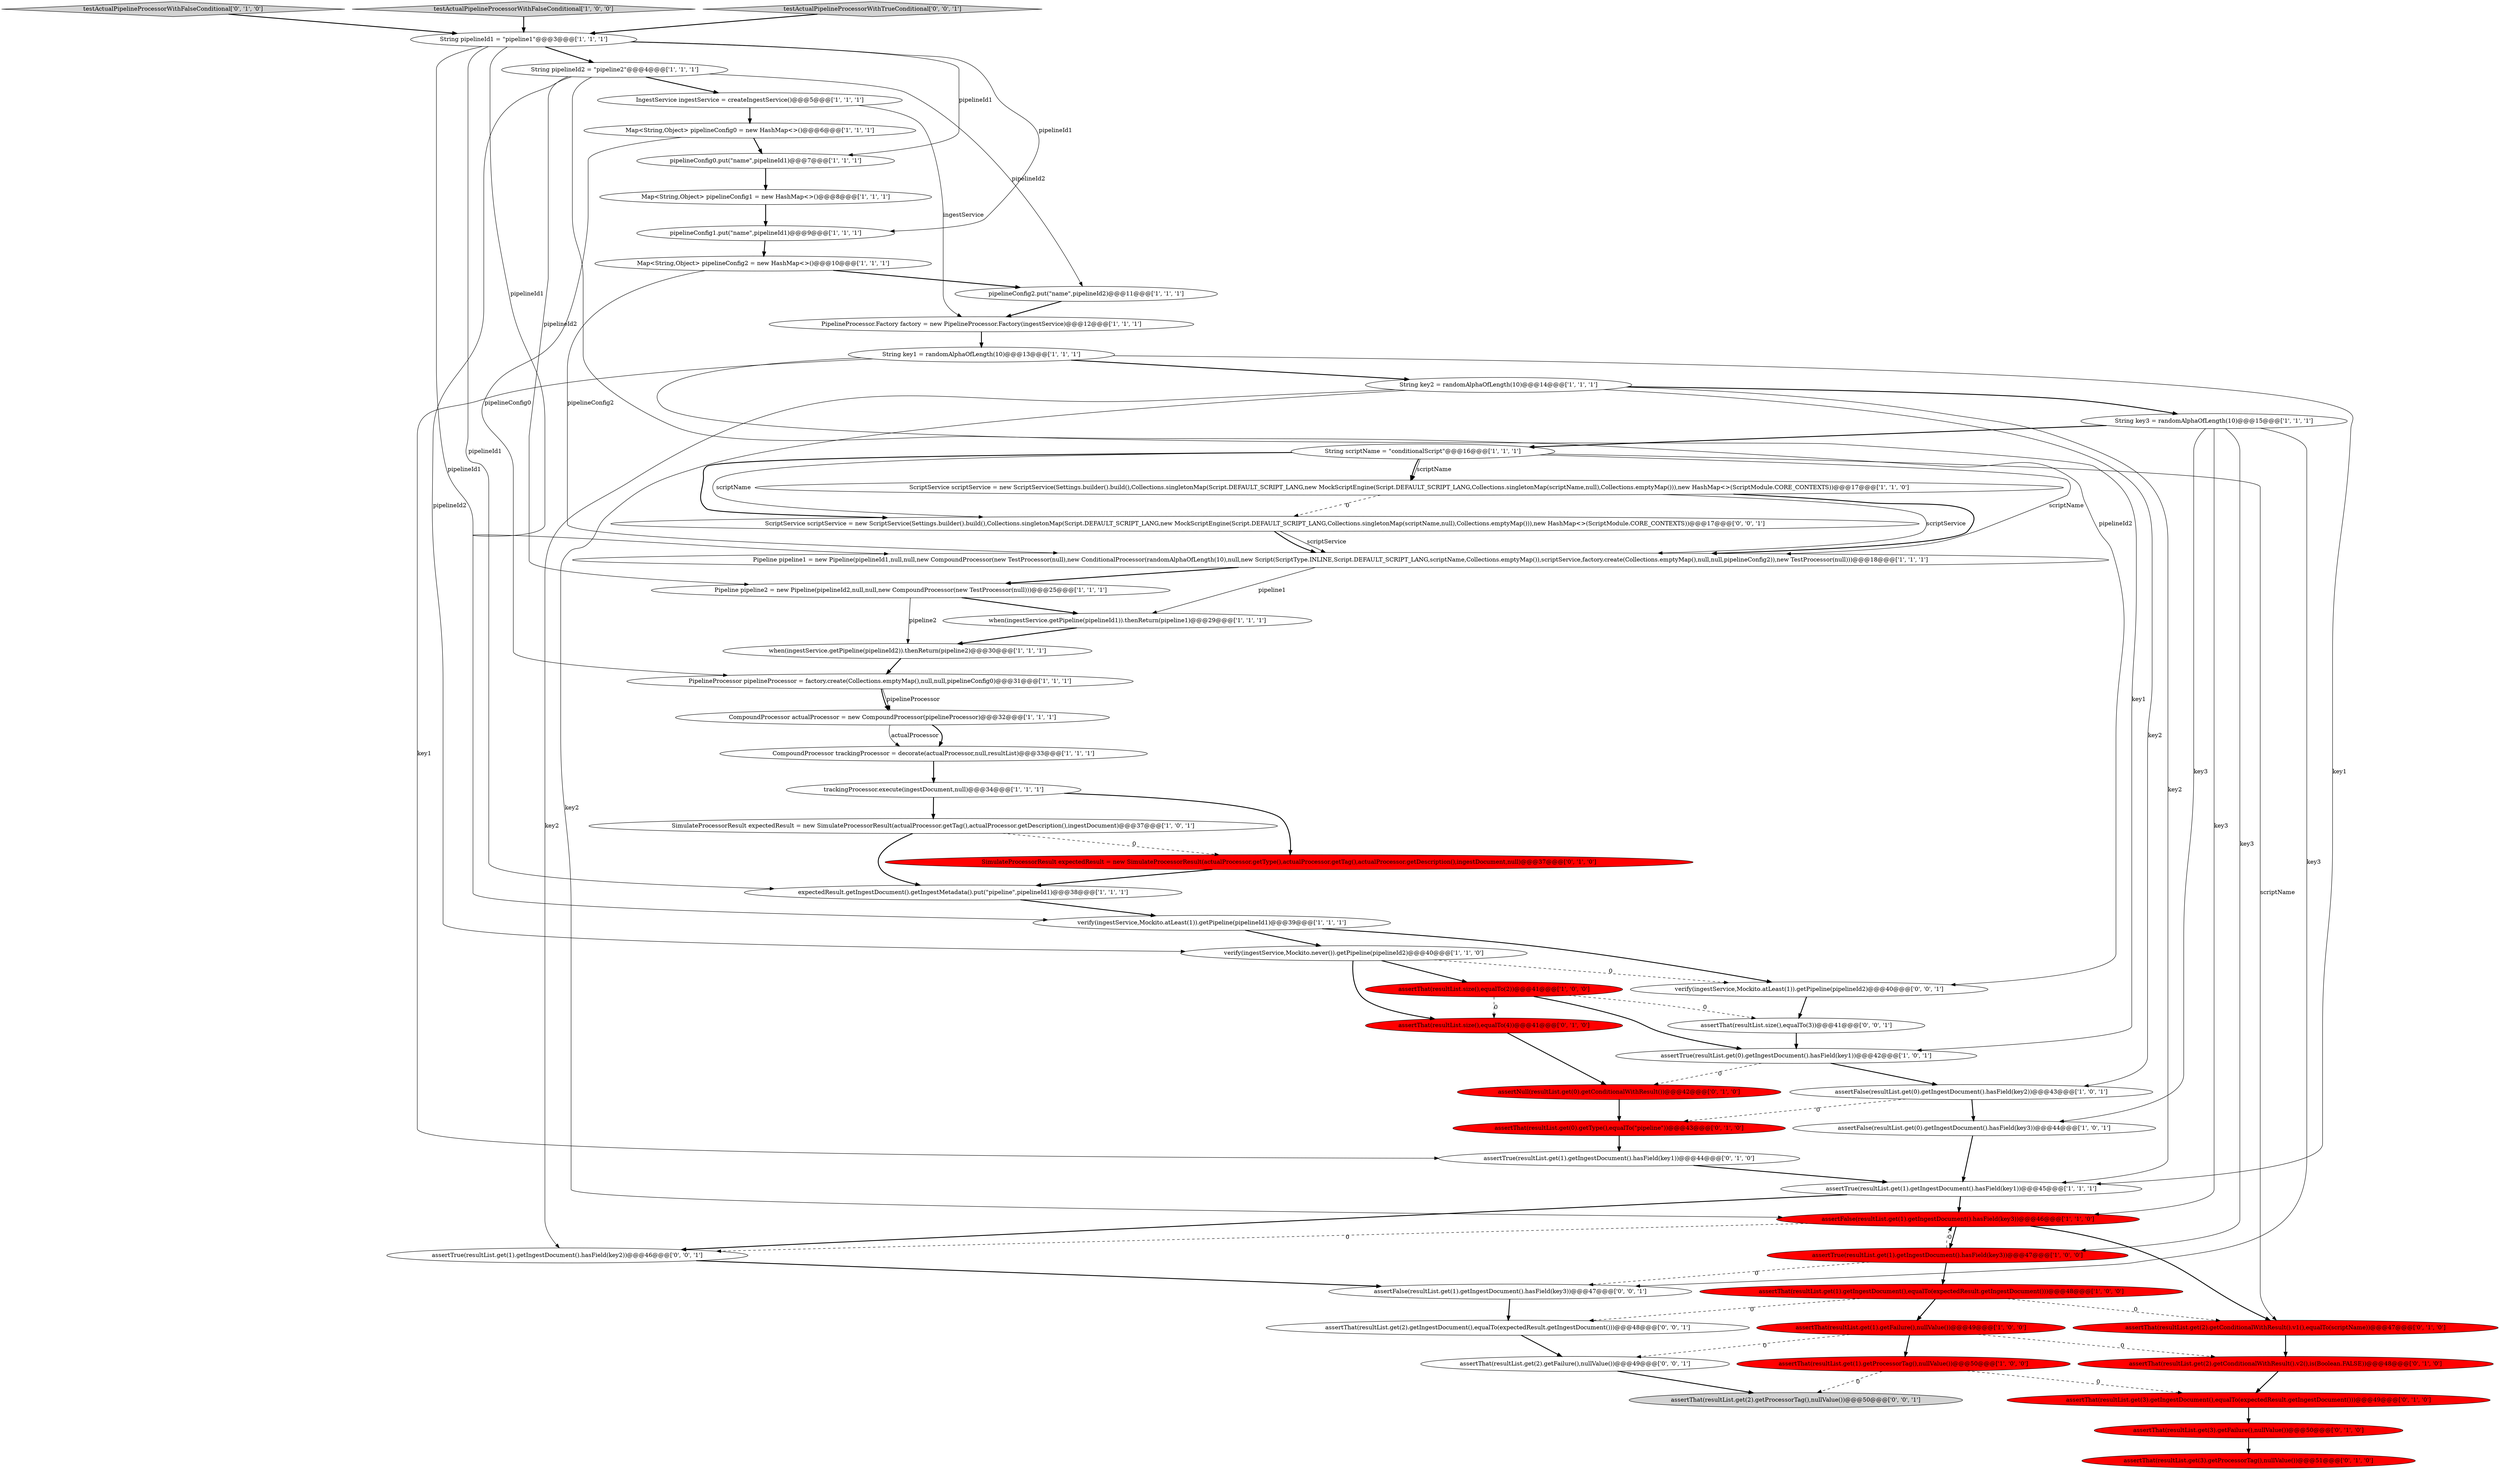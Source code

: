 digraph {
15 [style = filled, label = "String pipelineId2 = \"pipeline2\"@@@4@@@['1', '1', '1']", fillcolor = white, shape = ellipse image = "AAA0AAABBB1BBB"];
17 [style = filled, label = "expectedResult.getIngestDocument().getIngestMetadata().put(\"pipeline\",pipelineId1)@@@38@@@['1', '1', '1']", fillcolor = white, shape = ellipse image = "AAA0AAABBB1BBB"];
41 [style = filled, label = "assertThat(resultList.get(3).getProcessorTag(),nullValue())@@@51@@@['0', '1', '0']", fillcolor = red, shape = ellipse image = "AAA1AAABBB2BBB"];
42 [style = filled, label = "testActualPipelineProcessorWithFalseConditional['0', '1', '0']", fillcolor = lightgray, shape = diamond image = "AAA0AAABBB2BBB"];
13 [style = filled, label = "PipelineProcessor pipelineProcessor = factory.create(Collections.emptyMap(),null,null,pipelineConfig0)@@@31@@@['1', '1', '1']", fillcolor = white, shape = ellipse image = "AAA0AAABBB1BBB"];
45 [style = filled, label = "SimulateProcessorResult expectedResult = new SimulateProcessorResult(actualProcessor.getType(),actualProcessor.getTag(),actualProcessor.getDescription(),ingestDocument,null)@@@37@@@['0', '1', '0']", fillcolor = red, shape = ellipse image = "AAA1AAABBB2BBB"];
35 [style = filled, label = "trackingProcessor.execute(ingestDocument,null)@@@34@@@['1', '1', '1']", fillcolor = white, shape = ellipse image = "AAA0AAABBB1BBB"];
19 [style = filled, label = "assertThat(resultList.get(1).getIngestDocument(),equalTo(expectedResult.getIngestDocument()))@@@48@@@['1', '0', '0']", fillcolor = red, shape = ellipse image = "AAA1AAABBB1BBB"];
49 [style = filled, label = "assertThat(resultList.get(2).getProcessorTag(),nullValue())@@@50@@@['0', '0', '1']", fillcolor = lightgray, shape = ellipse image = "AAA0AAABBB3BBB"];
9 [style = filled, label = "String key1 = randomAlphaOfLength(10)@@@13@@@['1', '1', '1']", fillcolor = white, shape = ellipse image = "AAA0AAABBB1BBB"];
1 [style = filled, label = "verify(ingestService,Mockito.atLeast(1)).getPipeline(pipelineId1)@@@39@@@['1', '1', '1']", fillcolor = white, shape = ellipse image = "AAA0AAABBB1BBB"];
28 [style = filled, label = "assertTrue(resultList.get(0).getIngestDocument().hasField(key1))@@@42@@@['1', '0', '1']", fillcolor = white, shape = ellipse image = "AAA0AAABBB1BBB"];
34 [style = filled, label = "assertTrue(resultList.get(1).getIngestDocument().hasField(key3))@@@47@@@['1', '0', '0']", fillcolor = red, shape = ellipse image = "AAA1AAABBB1BBB"];
18 [style = filled, label = "Pipeline pipeline2 = new Pipeline(pipelineId2,null,null,new CompoundProcessor(new TestProcessor(null)))@@@25@@@['1', '1', '1']", fillcolor = white, shape = ellipse image = "AAA0AAABBB1BBB"];
5 [style = filled, label = "Map<String,Object> pipelineConfig0 = new HashMap<>()@@@6@@@['1', '1', '1']", fillcolor = white, shape = ellipse image = "AAA0AAABBB1BBB"];
33 [style = filled, label = "assertFalse(resultList.get(1).getIngestDocument().hasField(key3))@@@46@@@['1', '1', '0']", fillcolor = red, shape = ellipse image = "AAA1AAABBB1BBB"];
3 [style = filled, label = "pipelineConfig2.put(\"name\",pipelineId2)@@@11@@@['1', '1', '1']", fillcolor = white, shape = ellipse image = "AAA0AAABBB1BBB"];
21 [style = filled, label = "String key3 = randomAlphaOfLength(10)@@@15@@@['1', '1', '1']", fillcolor = white, shape = ellipse image = "AAA0AAABBB1BBB"];
23 [style = filled, label = "verify(ingestService,Mockito.never()).getPipeline(pipelineId2)@@@40@@@['1', '1', '0']", fillcolor = white, shape = ellipse image = "AAA0AAABBB1BBB"];
11 [style = filled, label = "assertThat(resultList.get(1).getFailure(),nullValue())@@@49@@@['1', '0', '0']", fillcolor = red, shape = ellipse image = "AAA1AAABBB1BBB"];
8 [style = filled, label = "PipelineProcessor.Factory factory = new PipelineProcessor.Factory(ingestService)@@@12@@@['1', '1', '1']", fillcolor = white, shape = ellipse image = "AAA0AAABBB1BBB"];
30 [style = filled, label = "when(ingestService.getPipeline(pipelineId2)).thenReturn(pipeline2)@@@30@@@['1', '1', '1']", fillcolor = white, shape = ellipse image = "AAA0AAABBB1BBB"];
56 [style = filled, label = "assertTrue(resultList.get(1).getIngestDocument().hasField(key2))@@@46@@@['0', '0', '1']", fillcolor = white, shape = ellipse image = "AAA0AAABBB3BBB"];
57 [style = filled, label = "assertThat(resultList.get(2).getIngestDocument(),equalTo(expectedResult.getIngestDocument()))@@@48@@@['0', '0', '1']", fillcolor = white, shape = ellipse image = "AAA0AAABBB3BBB"];
22 [style = filled, label = "Map<String,Object> pipelineConfig1 = new HashMap<>()@@@8@@@['1', '1', '1']", fillcolor = white, shape = ellipse image = "AAA0AAABBB1BBB"];
20 [style = filled, label = "CompoundProcessor actualProcessor = new CompoundProcessor(pipelineProcessor)@@@32@@@['1', '1', '1']", fillcolor = white, shape = ellipse image = "AAA0AAABBB1BBB"];
31 [style = filled, label = "String key2 = randomAlphaOfLength(10)@@@14@@@['1', '1', '1']", fillcolor = white, shape = ellipse image = "AAA0AAABBB1BBB"];
55 [style = filled, label = "verify(ingestService,Mockito.atLeast(1)).getPipeline(pipelineId2)@@@40@@@['0', '0', '1']", fillcolor = white, shape = ellipse image = "AAA0AAABBB3BBB"];
36 [style = filled, label = "assertFalse(resultList.get(0).getIngestDocument().hasField(key3))@@@44@@@['1', '0', '1']", fillcolor = white, shape = ellipse image = "AAA0AAABBB1BBB"];
26 [style = filled, label = "pipelineConfig0.put(\"name\",pipelineId1)@@@7@@@['1', '1', '1']", fillcolor = white, shape = ellipse image = "AAA0AAABBB1BBB"];
24 [style = filled, label = "testActualPipelineProcessorWithFalseConditional['1', '0', '0']", fillcolor = lightgray, shape = diamond image = "AAA0AAABBB1BBB"];
29 [style = filled, label = "pipelineConfig1.put(\"name\",pipelineId1)@@@9@@@['1', '1', '1']", fillcolor = white, shape = ellipse image = "AAA0AAABBB1BBB"];
32 [style = filled, label = "assertThat(resultList.get(1).getProcessorTag(),nullValue())@@@50@@@['1', '0', '0']", fillcolor = red, shape = ellipse image = "AAA1AAABBB1BBB"];
10 [style = filled, label = "CompoundProcessor trackingProcessor = decorate(actualProcessor,null,resultList)@@@33@@@['1', '1', '1']", fillcolor = white, shape = ellipse image = "AAA0AAABBB1BBB"];
46 [style = filled, label = "assertNull(resultList.get(0).getConditionalWithResult())@@@42@@@['0', '1', '0']", fillcolor = red, shape = ellipse image = "AAA1AAABBB2BBB"];
48 [style = filled, label = "assertThat(resultList.get(3).getIngestDocument(),equalTo(expectedResult.getIngestDocument()))@@@49@@@['0', '1', '0']", fillcolor = red, shape = ellipse image = "AAA1AAABBB2BBB"];
50 [style = filled, label = "testActualPipelineProcessorWithTrueConditional['0', '0', '1']", fillcolor = lightgray, shape = diamond image = "AAA0AAABBB3BBB"];
53 [style = filled, label = "ScriptService scriptService = new ScriptService(Settings.builder().build(),Collections.singletonMap(Script.DEFAULT_SCRIPT_LANG,new MockScriptEngine(Script.DEFAULT_SCRIPT_LANG,Collections.singletonMap(scriptName,null),Collections.emptyMap())),new HashMap<>(ScriptModule.CORE_CONTEXTS))@@@17@@@['0', '0', '1']", fillcolor = white, shape = ellipse image = "AAA0AAABBB3BBB"];
16 [style = filled, label = "SimulateProcessorResult expectedResult = new SimulateProcessorResult(actualProcessor.getTag(),actualProcessor.getDescription(),ingestDocument)@@@37@@@['1', '0', '1']", fillcolor = white, shape = ellipse image = "AAA0AAABBB1BBB"];
43 [style = filled, label = "assertThat(resultList.size(),equalTo(4))@@@41@@@['0', '1', '0']", fillcolor = red, shape = ellipse image = "AAA1AAABBB2BBB"];
6 [style = filled, label = "IngestService ingestService = createIngestService()@@@5@@@['1', '1', '1']", fillcolor = white, shape = ellipse image = "AAA0AAABBB1BBB"];
39 [style = filled, label = "assertThat(resultList.get(2).getConditionalWithResult().v1(),equalTo(scriptName))@@@47@@@['0', '1', '0']", fillcolor = red, shape = ellipse image = "AAA1AAABBB2BBB"];
4 [style = filled, label = "String scriptName = \"conditionalScript\"@@@16@@@['1', '1', '1']", fillcolor = white, shape = ellipse image = "AAA0AAABBB1BBB"];
38 [style = filled, label = "assertThat(resultList.get(2).getConditionalWithResult().v2(),is(Boolean.FALSE))@@@48@@@['0', '1', '0']", fillcolor = red, shape = ellipse image = "AAA1AAABBB2BBB"];
40 [style = filled, label = "assertThat(resultList.get(0).getType(),equalTo(\"pipeline\"))@@@43@@@['0', '1', '0']", fillcolor = red, shape = ellipse image = "AAA1AAABBB2BBB"];
7 [style = filled, label = "when(ingestService.getPipeline(pipelineId1)).thenReturn(pipeline1)@@@29@@@['1', '1', '1']", fillcolor = white, shape = ellipse image = "AAA0AAABBB1BBB"];
47 [style = filled, label = "assertTrue(resultList.get(1).getIngestDocument().hasField(key1))@@@44@@@['0', '1', '0']", fillcolor = white, shape = ellipse image = "AAA0AAABBB2BBB"];
52 [style = filled, label = "assertThat(resultList.get(2).getFailure(),nullValue())@@@49@@@['0', '0', '1']", fillcolor = white, shape = ellipse image = "AAA0AAABBB3BBB"];
54 [style = filled, label = "assertFalse(resultList.get(1).getIngestDocument().hasField(key3))@@@47@@@['0', '0', '1']", fillcolor = white, shape = ellipse image = "AAA0AAABBB3BBB"];
2 [style = filled, label = "assertTrue(resultList.get(1).getIngestDocument().hasField(key1))@@@45@@@['1', '1', '1']", fillcolor = white, shape = ellipse image = "AAA0AAABBB1BBB"];
51 [style = filled, label = "assertThat(resultList.size(),equalTo(3))@@@41@@@['0', '0', '1']", fillcolor = white, shape = ellipse image = "AAA0AAABBB3BBB"];
0 [style = filled, label = "assertFalse(resultList.get(0).getIngestDocument().hasField(key2))@@@43@@@['1', '0', '1']", fillcolor = white, shape = ellipse image = "AAA0AAABBB1BBB"];
27 [style = filled, label = "assertThat(resultList.size(),equalTo(2))@@@41@@@['1', '0', '0']", fillcolor = red, shape = ellipse image = "AAA1AAABBB1BBB"];
25 [style = filled, label = "String pipelineId1 = \"pipeline1\"@@@3@@@['1', '1', '1']", fillcolor = white, shape = ellipse image = "AAA0AAABBB1BBB"];
12 [style = filled, label = "ScriptService scriptService = new ScriptService(Settings.builder().build(),Collections.singletonMap(Script.DEFAULT_SCRIPT_LANG,new MockScriptEngine(Script.DEFAULT_SCRIPT_LANG,Collections.singletonMap(scriptName,null),Collections.emptyMap())),new HashMap<>(ScriptModule.CORE_CONTEXTS))@@@17@@@['1', '1', '0']", fillcolor = white, shape = ellipse image = "AAA0AAABBB1BBB"];
14 [style = filled, label = "Pipeline pipeline1 = new Pipeline(pipelineId1,null,null,new CompoundProcessor(new TestProcessor(null),new ConditionalProcessor(randomAlphaOfLength(10),null,new Script(ScriptType.INLINE,Script.DEFAULT_SCRIPT_LANG,scriptName,Collections.emptyMap()),scriptService,factory.create(Collections.emptyMap(),null,null,pipelineConfig2)),new TestProcessor(null)))@@@18@@@['1', '1', '1']", fillcolor = white, shape = ellipse image = "AAA0AAABBB1BBB"];
44 [style = filled, label = "assertThat(resultList.get(3).getFailure(),nullValue())@@@50@@@['0', '1', '0']", fillcolor = red, shape = ellipse image = "AAA1AAABBB2BBB"];
37 [style = filled, label = "Map<String,Object> pipelineConfig2 = new HashMap<>()@@@10@@@['1', '1', '1']", fillcolor = white, shape = ellipse image = "AAA0AAABBB1BBB"];
30->13 [style = bold, label=""];
1->55 [style = bold, label=""];
7->30 [style = bold, label=""];
4->53 [style = bold, label=""];
54->57 [style = bold, label=""];
27->28 [style = bold, label=""];
10->35 [style = bold, label=""];
55->51 [style = bold, label=""];
19->11 [style = bold, label=""];
4->39 [style = solid, label="scriptName"];
31->21 [style = bold, label=""];
31->56 [style = solid, label="key2"];
34->54 [style = dashed, label="0"];
26->22 [style = bold, label=""];
1->23 [style = bold, label=""];
37->3 [style = bold, label=""];
56->54 [style = bold, label=""];
28->0 [style = bold, label=""];
28->46 [style = dashed, label="0"];
36->2 [style = bold, label=""];
18->30 [style = solid, label="pipeline2"];
40->47 [style = bold, label=""];
39->38 [style = bold, label=""];
25->15 [style = bold, label=""];
35->45 [style = bold, label=""];
45->17 [style = bold, label=""];
9->2 [style = solid, label="key1"];
21->34 [style = solid, label="key3"];
25->14 [style = solid, label="pipelineId1"];
14->7 [style = solid, label="pipeline1"];
51->28 [style = bold, label=""];
15->55 [style = solid, label="pipelineId2"];
34->19 [style = bold, label=""];
53->14 [style = solid, label="scriptService"];
13->20 [style = solid, label="pipelineProcessor"];
21->33 [style = solid, label="key3"];
48->44 [style = bold, label=""];
16->17 [style = bold, label=""];
43->46 [style = bold, label=""];
0->36 [style = bold, label=""];
31->0 [style = solid, label="key2"];
31->33 [style = solid, label="key2"];
21->54 [style = solid, label="key3"];
12->14 [style = solid, label="scriptService"];
47->2 [style = bold, label=""];
9->28 [style = solid, label="key1"];
16->45 [style = dashed, label="0"];
12->14 [style = bold, label=""];
44->41 [style = bold, label=""];
2->33 [style = bold, label=""];
33->56 [style = dashed, label="0"];
11->52 [style = dashed, label="0"];
14->18 [style = bold, label=""];
46->40 [style = bold, label=""];
32->48 [style = dashed, label="0"];
18->7 [style = bold, label=""];
25->26 [style = solid, label="pipelineId1"];
21->4 [style = bold, label=""];
27->43 [style = dashed, label="0"];
17->1 [style = bold, label=""];
42->25 [style = bold, label=""];
9->31 [style = bold, label=""];
15->18 [style = solid, label="pipelineId2"];
23->43 [style = bold, label=""];
25->1 [style = solid, label="pipelineId1"];
22->29 [style = bold, label=""];
5->26 [style = bold, label=""];
4->53 [style = solid, label="scriptName"];
11->32 [style = bold, label=""];
29->37 [style = bold, label=""];
38->48 [style = bold, label=""];
12->53 [style = dashed, label="0"];
21->36 [style = solid, label="key3"];
53->14 [style = bold, label=""];
6->5 [style = bold, label=""];
19->39 [style = dashed, label="0"];
32->49 [style = dashed, label="0"];
24->25 [style = bold, label=""];
3->8 [style = bold, label=""];
27->51 [style = dashed, label="0"];
4->12 [style = bold, label=""];
25->29 [style = solid, label="pipelineId1"];
25->17 [style = solid, label="pipelineId1"];
35->16 [style = bold, label=""];
5->13 [style = solid, label="pipelineConfig0"];
23->27 [style = bold, label=""];
52->49 [style = bold, label=""];
19->57 [style = dashed, label="0"];
34->33 [style = dashed, label="0"];
9->47 [style = solid, label="key1"];
15->6 [style = bold, label=""];
31->2 [style = solid, label="key2"];
50->25 [style = bold, label=""];
20->10 [style = bold, label=""];
57->52 [style = bold, label=""];
11->38 [style = dashed, label="0"];
23->55 [style = dashed, label="0"];
33->39 [style = bold, label=""];
15->23 [style = solid, label="pipelineId2"];
4->12 [style = solid, label="scriptName"];
8->9 [style = bold, label=""];
4->14 [style = solid, label="scriptName"];
20->10 [style = solid, label="actualProcessor"];
15->3 [style = solid, label="pipelineId2"];
2->56 [style = bold, label=""];
0->40 [style = dashed, label="0"];
33->34 [style = bold, label=""];
6->8 [style = solid, label="ingestService"];
37->14 [style = solid, label="pipelineConfig2"];
13->20 [style = bold, label=""];
}
